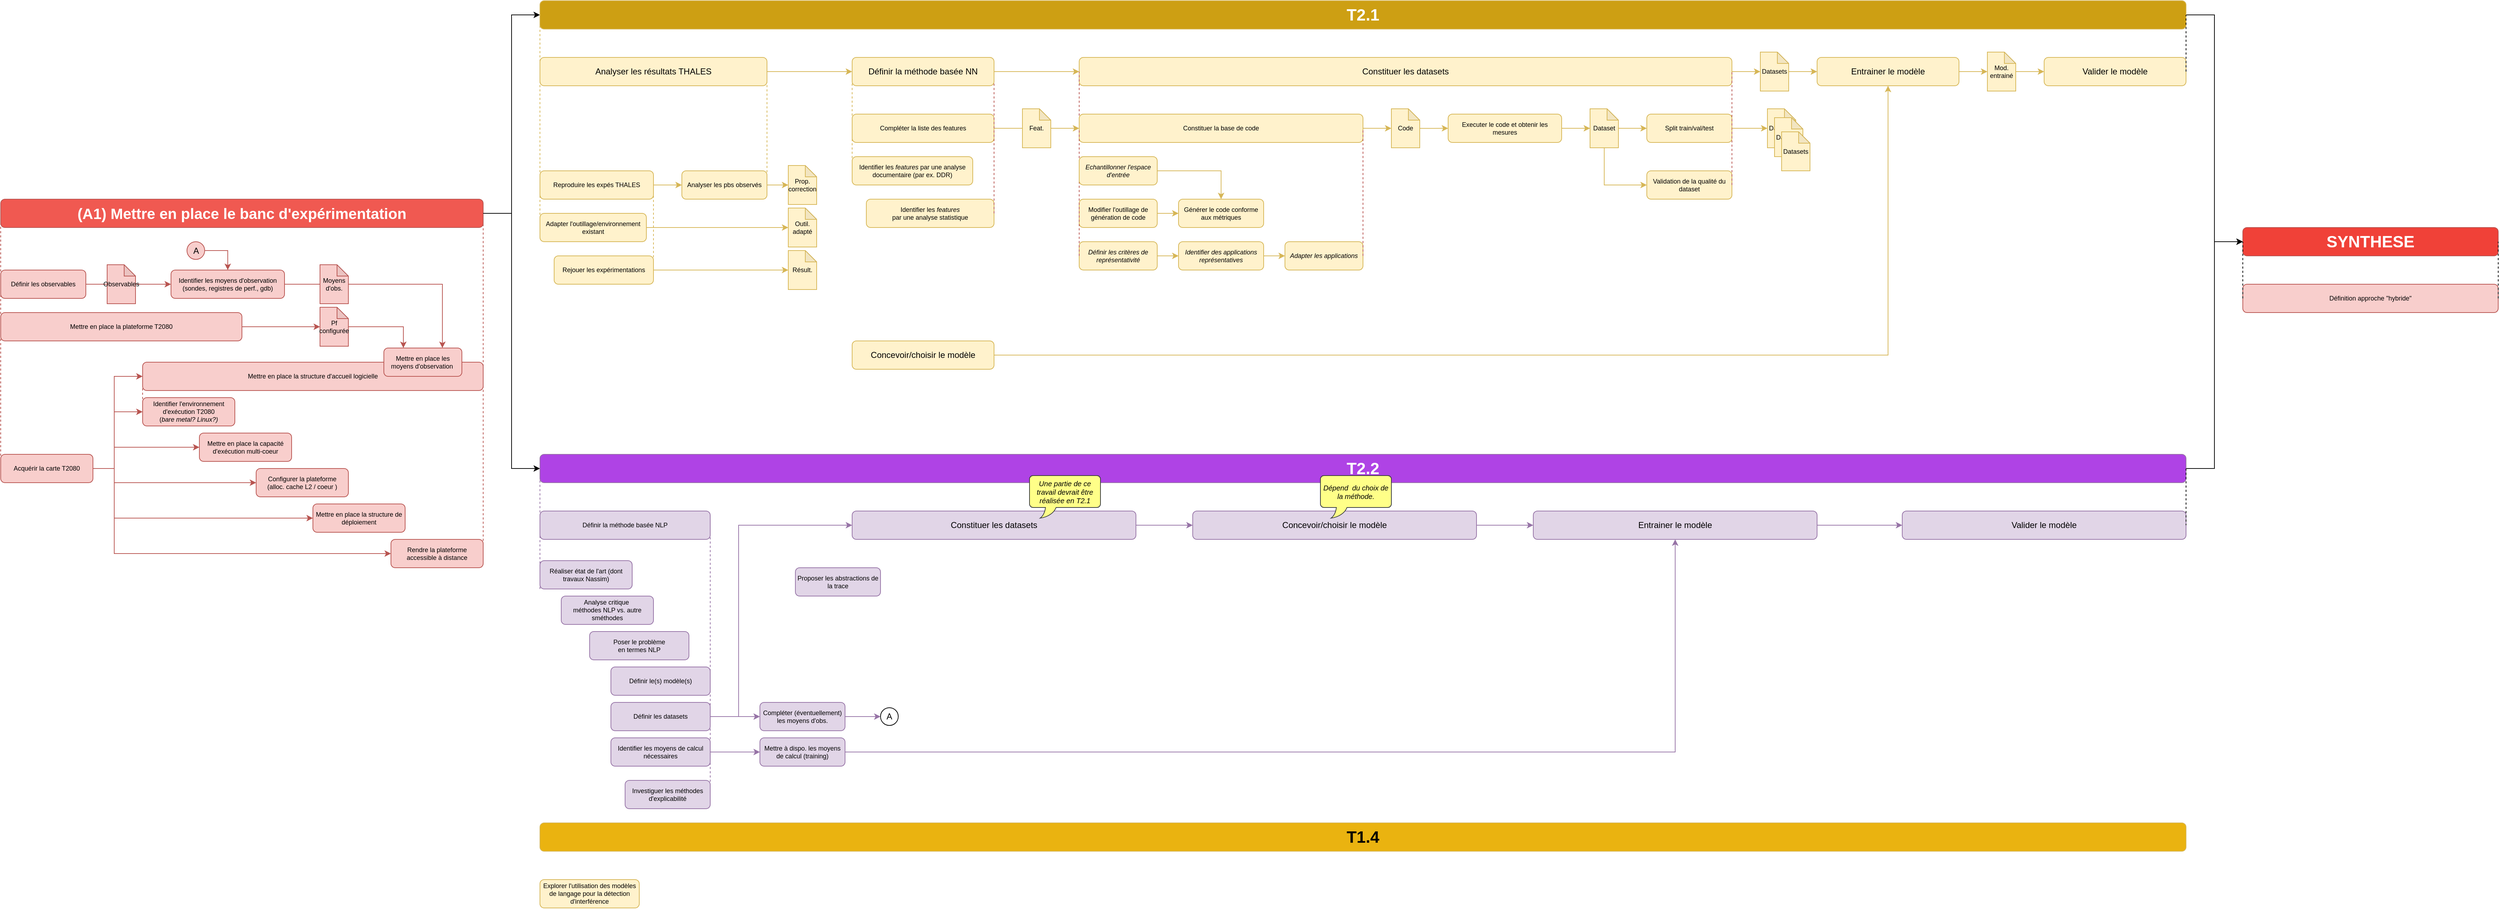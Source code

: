 <mxfile version="26.0.7">
  <diagram name="Page-1" id="Dc1wXV0wrsYBxKNEe2hL">
    <mxGraphModel dx="4893" dy="5510" grid="1" gridSize="10" guides="1" tooltips="1" connect="1" arrows="1" fold="1" page="1" pageScale="1" pageWidth="3300" pageHeight="4681" math="0" shadow="0">
      <root>
        <mxCell id="0" />
        <mxCell id="1" parent="0" />
        <mxCell id="D9PfC0_vNRn3CqfPcU_y-24" style="edgeStyle=orthogonalEdgeStyle;rounded=0;orthogonalLoop=1;jettySize=auto;html=1;entryX=0;entryY=0.5;entryDx=0;entryDy=0;fillColor=#fff2cc;strokeColor=#d6b656;align=center;verticalAlign=middle;fontFamily=Helvetica;fontSize=11;fontColor=default;labelBackgroundColor=default;endArrow=classic;" parent="1" source="D9PfC0_vNRn3CqfPcU_y-1" target="HARdlWa18HNiX25xkkua-41" edge="1">
          <mxGeometry relative="1" as="geometry">
            <mxPoint x="1350" y="60" as="targetPoint" />
          </mxGeometry>
        </mxCell>
        <mxCell id="D9PfC0_vNRn3CqfPcU_y-1" value="Compléter la liste des features" style="rounded=1;whiteSpace=wrap;html=1;strokeColor=#d6b656;align=center;verticalAlign=middle;fontFamily=Helvetica;fontSize=9;fillColor=#fff2cc;fontColor=default;" parent="1" vertex="1">
          <mxGeometry x="1120" y="-40" width="200" height="40" as="geometry" />
        </mxCell>
        <mxCell id="HARdlWa18HNiX25xkkua-61" style="edgeStyle=orthogonalEdgeStyle;rounded=0;orthogonalLoop=1;jettySize=auto;html=1;entryX=0;entryY=0.5;entryDx=0;entryDy=0;strokeColor=#d6b656;align=center;verticalAlign=middle;fontFamily=Helvetica;fontSize=11;fontColor=default;labelBackgroundColor=default;endArrow=classic;fillColor=#fff2cc;entryPerimeter=0;" edge="1" parent="1" source="D9PfC0_vNRn3CqfPcU_y-2" target="HARdlWa18HNiX25xkkua-104">
          <mxGeometry relative="1" as="geometry" />
        </mxCell>
        <mxCell id="D9PfC0_vNRn3CqfPcU_y-2" value="Constituer les datasets" style="rounded=1;whiteSpace=wrap;html=1;strokeColor=#d6b656;align=center;verticalAlign=middle;fontFamily=Helvetica;fontSize=12;fillColor=#fff2cc;fontColor=default;" parent="1" vertex="1">
          <mxGeometry x="1440" y="-120" width="920" height="40" as="geometry" />
        </mxCell>
        <mxCell id="D9PfC0_vNRn3CqfPcU_y-35" style="edgeStyle=orthogonalEdgeStyle;rounded=0;orthogonalLoop=1;jettySize=auto;html=1;entryX=0;entryY=0.5;entryDx=0;entryDy=0;fillColor=#fff2cc;strokeColor=#d6b656;align=center;verticalAlign=middle;fontFamily=Helvetica;fontSize=11;fontColor=default;labelBackgroundColor=default;endArrow=classic;" parent="1" source="D9PfC0_vNRn3CqfPcU_y-3" target="D9PfC0_vNRn3CqfPcU_y-33" edge="1">
          <mxGeometry relative="1" as="geometry" />
        </mxCell>
        <mxCell id="D9PfC0_vNRn3CqfPcU_y-3" value="Identifier des applications représentatives" style="rounded=1;whiteSpace=wrap;html=1;fontStyle=2;strokeColor=#d6b656;align=center;verticalAlign=middle;fontFamily=Helvetica;fontSize=9;fillColor=#fff2cc;fontColor=default;" parent="1" vertex="1">
          <mxGeometry x="1580" y="140" width="120" height="40" as="geometry" />
        </mxCell>
        <mxCell id="D9PfC0_vNRn3CqfPcU_y-34" style="edgeStyle=orthogonalEdgeStyle;rounded=0;orthogonalLoop=1;jettySize=auto;html=1;fillColor=#fff2cc;strokeColor=#d6b656;align=center;verticalAlign=middle;fontFamily=Helvetica;fontSize=11;fontColor=default;labelBackgroundColor=default;endArrow=classic;" parent="1" source="D9PfC0_vNRn3CqfPcU_y-4" target="D9PfC0_vNRn3CqfPcU_y-3" edge="1">
          <mxGeometry relative="1" as="geometry" />
        </mxCell>
        <mxCell id="D9PfC0_vNRn3CqfPcU_y-4" value="Définir les critères de représentativité" style="rounded=1;whiteSpace=wrap;html=1;fontStyle=2;strokeColor=#d6b656;align=center;verticalAlign=middle;fontFamily=Helvetica;fontSize=9;fillColor=#fff2cc;fontColor=default;" parent="1" vertex="1">
          <mxGeometry x="1440" y="140" width="110" height="40" as="geometry" />
        </mxCell>
        <mxCell id="D9PfC0_vNRn3CqfPcU_y-6" value="Définir la méthode basée NLP" style="rounded=1;whiteSpace=wrap;html=1;strokeColor=#9673a6;align=center;verticalAlign=middle;fontFamily=Helvetica;fontSize=9;fillColor=#e1d5e7;" parent="1" vertex="1">
          <mxGeometry x="680" y="520" width="240" height="40" as="geometry" />
        </mxCell>
        <mxCell id="D9PfC0_vNRn3CqfPcU_y-7" value="Proposer les abstractions de la trace" style="rounded=1;whiteSpace=wrap;html=1;strokeColor=#9673a6;align=center;verticalAlign=middle;fontFamily=Helvetica;fontSize=9;fillColor=#e1d5e7;" parent="1" vertex="1">
          <mxGeometry x="1040" y="600" width="120" height="40" as="geometry" />
        </mxCell>
        <mxCell id="a8Mv1S5u0KbBKHDu59hJ-23" style="edgeStyle=orthogonalEdgeStyle;rounded=0;orthogonalLoop=1;jettySize=auto;html=1;entryX=0;entryY=0.5;entryDx=0;entryDy=0;fillColor=#fff2cc;strokeColor=#d6b656;align=center;verticalAlign=middle;fontFamily=Helvetica;fontSize=11;fontColor=default;labelBackgroundColor=default;endArrow=classic;" parent="1" target="a8Mv1S5u0KbBKHDu59hJ-22" edge="1">
          <mxGeometry relative="1" as="geometry">
            <mxPoint x="2180" y="10" as="sourcePoint" />
            <Array as="points">
              <mxPoint x="2180" y="-20" />
              <mxPoint x="2180" y="160" />
            </Array>
          </mxGeometry>
        </mxCell>
        <mxCell id="a8Mv1S5u0KbBKHDu59hJ-26" style="edgeStyle=orthogonalEdgeStyle;rounded=0;orthogonalLoop=1;jettySize=auto;html=1;entryX=0;entryY=0.5;entryDx=0;entryDy=0;fillColor=#fff2cc;strokeColor=#d6b656;align=center;verticalAlign=middle;fontFamily=Helvetica;fontSize=11;fontColor=default;labelBackgroundColor=default;endArrow=classic;" parent="1" source="D9PfC0_vNRn3CqfPcU_y-8" target="a8Mv1S5u0KbBKHDu59hJ-25" edge="1">
          <mxGeometry relative="1" as="geometry" />
        </mxCell>
        <mxCell id="D9PfC0_vNRn3CqfPcU_y-8" value="Executer le code et obtenir les mesures" style="rounded=1;whiteSpace=wrap;html=1;strokeColor=#d6b656;align=center;verticalAlign=middle;fontFamily=Helvetica;fontSize=9;fillColor=#fff2cc;fontColor=default;" parent="1" vertex="1">
          <mxGeometry x="1960" y="-40" width="160" height="40" as="geometry" />
        </mxCell>
        <mxCell id="a8Mv1S5u0KbBKHDu59hJ-8" style="edgeStyle=orthogonalEdgeStyle;rounded=0;orthogonalLoop=1;jettySize=auto;html=1;fillColor=#f8cecc;strokeColor=#b85450;" parent="1" source="D9PfC0_vNRn3CqfPcU_y-9" target="a8Mv1S5u0KbBKHDu59hJ-7" edge="1">
          <mxGeometry relative="1" as="geometry" />
        </mxCell>
        <mxCell id="D9PfC0_vNRn3CqfPcU_y-9" value="Définir les observables" style="rounded=1;whiteSpace=wrap;html=1;strokeColor=#b85450;align=center;verticalAlign=middle;fontFamily=Helvetica;fontSize=9;fillColor=#f8cecc;" parent="1" vertex="1">
          <mxGeometry x="-80" y="180" width="120" height="40" as="geometry" />
        </mxCell>
        <mxCell id="D9PfC0_vNRn3CqfPcU_y-16" value="Identifier les &lt;i&gt;features &lt;br&gt;&lt;/i&gt;par une analyse statistique" style="rounded=1;whiteSpace=wrap;html=1;fontSize=9;fillColor=#fff2cc;strokeColor=#d6b656;align=center;verticalAlign=middle;fontFamily=Helvetica;fontColor=default;" parent="1" vertex="1">
          <mxGeometry x="1140" y="80" width="180" height="40" as="geometry" />
        </mxCell>
        <mxCell id="D9PfC0_vNRn3CqfPcU_y-19" value="Identifier les &lt;i&gt;features &lt;/i&gt;par une analyse documentaire (par ex. DDR)" style="rounded=1;whiteSpace=wrap;html=1;fontSize=9;fillColor=#fff2cc;strokeColor=#d6b656;align=center;verticalAlign=middle;fontFamily=Helvetica;fontColor=default;" parent="1" vertex="1">
          <mxGeometry x="1120" y="20" width="170" height="40" as="geometry" />
        </mxCell>
        <mxCell id="D9PfC0_vNRn3CqfPcU_y-27" style="edgeStyle=orthogonalEdgeStyle;rounded=0;orthogonalLoop=1;jettySize=auto;html=1;entryX=0;entryY=0.5;entryDx=0;entryDy=0;fillColor=#fff2cc;strokeColor=#d6b656;align=center;verticalAlign=middle;fontFamily=Helvetica;fontSize=11;fontColor=default;labelBackgroundColor=default;endArrow=classic;" parent="1" source="D9PfC0_vNRn3CqfPcU_y-23" target="D9PfC0_vNRn3CqfPcU_y-25" edge="1">
          <mxGeometry relative="1" as="geometry" />
        </mxCell>
        <mxCell id="D9PfC0_vNRn3CqfPcU_y-23" value="Modifier l&#39;outillage de génération de code" style="rounded=1;whiteSpace=wrap;html=1;strokeColor=#d6b656;align=center;verticalAlign=middle;fontFamily=Helvetica;fontSize=9;fillColor=#fff2cc;fontColor=default;" parent="1" vertex="1">
          <mxGeometry x="1440" y="80" width="110" height="40" as="geometry" />
        </mxCell>
        <mxCell id="D9PfC0_vNRn3CqfPcU_y-25" value="Générer le code conforme aux métriques" style="rounded=1;whiteSpace=wrap;html=1;strokeColor=#d6b656;align=center;verticalAlign=middle;fontFamily=Helvetica;fontSize=9;fillColor=#fff2cc;fontColor=default;" parent="1" vertex="1">
          <mxGeometry x="1580" y="80" width="120" height="40" as="geometry" />
        </mxCell>
        <mxCell id="D9PfC0_vNRn3CqfPcU_y-33" value="Adapter les applications" style="rounded=1;whiteSpace=wrap;html=1;fontStyle=2;strokeColor=#d6b656;align=center;verticalAlign=middle;fontFamily=Helvetica;fontSize=9;fillColor=#fff2cc;fontColor=default;" parent="1" vertex="1">
          <mxGeometry x="1730" y="140" width="110" height="40" as="geometry" />
        </mxCell>
        <mxCell id="D9PfC0_vNRn3CqfPcU_y-36" value="Investiguer les méthodes d&#39;explicabilité" style="rounded=1;whiteSpace=wrap;html=1;strokeColor=#9673a6;align=center;verticalAlign=middle;fontFamily=Helvetica;fontSize=9;fillColor=#e1d5e7;" parent="1" vertex="1">
          <mxGeometry x="800" y="900" width="120" height="40" as="geometry" />
        </mxCell>
        <mxCell id="D9PfC0_vNRn3CqfPcU_y-37" value="Mettre en place la capacité d&#39;exécution multi-coeur" style="rounded=1;whiteSpace=wrap;html=1;fontSize=9;fillColor=#f8cecc;strokeColor=#b85450;" parent="1" vertex="1">
          <mxGeometry x="200" y="410" width="130" height="40" as="geometry" />
        </mxCell>
        <mxCell id="a8Mv1S5u0KbBKHDu59hJ-1" value="Mettre en place la plateforme T2080" style="rounded=1;whiteSpace=wrap;html=1;fontSize=9;fillColor=#f8cecc;strokeColor=#b85450;" parent="1" vertex="1">
          <mxGeometry x="-80" y="240" width="340" height="40" as="geometry" />
        </mxCell>
        <mxCell id="a8Mv1S5u0KbBKHDu59hJ-2" value="Identifier l&#39;environnement d&#39;exécution T2080&lt;br&gt;(&lt;i&gt;bare metal? Linux?)&lt;/i&gt;" style="rounded=1;whiteSpace=wrap;html=1;fontSize=9;fillColor=#f8cecc;strokeColor=#b85450;" parent="1" vertex="1">
          <mxGeometry x="120" y="360" width="130" height="40" as="geometry" />
        </mxCell>
        <mxCell id="a8Mv1S5u0KbBKHDu59hJ-3" value="Mettre en place la structure d&#39;accueil logicielle" style="rounded=1;whiteSpace=wrap;html=1;fontSize=9;fillColor=#f8cecc;strokeColor=#b85450;" parent="1" vertex="1">
          <mxGeometry x="120" y="310" width="480" height="40" as="geometry" />
        </mxCell>
        <mxCell id="a8Mv1S5u0KbBKHDu59hJ-4" value="Configurer la plateforme&lt;br&gt;(alloc. cache L2 / coeur )" style="rounded=1;whiteSpace=wrap;html=1;fontSize=9;fillColor=#f8cecc;strokeColor=#b85450;" parent="1" vertex="1">
          <mxGeometry x="280" y="460" width="130" height="40" as="geometry" />
        </mxCell>
        <mxCell id="HARdlWa18HNiX25xkkua-97" style="edgeStyle=orthogonalEdgeStyle;rounded=0;orthogonalLoop=1;jettySize=auto;html=1;entryX=0.5;entryY=1;entryDx=0;entryDy=0;strokeColor=#9673a6;align=center;verticalAlign=middle;fontFamily=Helvetica;fontSize=11;fontColor=default;labelBackgroundColor=default;endArrow=classic;fillColor=#e1d5e7;" edge="1" parent="1" source="a8Mv1S5u0KbBKHDu59hJ-5" target="HARdlWa18HNiX25xkkua-63">
          <mxGeometry relative="1" as="geometry" />
        </mxCell>
        <mxCell id="a8Mv1S5u0KbBKHDu59hJ-5" value="Mettre à dispo. les moyens de calcul (training)" style="rounded=1;whiteSpace=wrap;html=1;strokeColor=#9673a6;align=center;verticalAlign=middle;fontFamily=Helvetica;fontSize=9;fillColor=#e1d5e7;" parent="1" vertex="1">
          <mxGeometry x="990" y="840" width="120" height="40" as="geometry" />
        </mxCell>
        <mxCell id="a8Mv1S5u0KbBKHDu59hJ-6" value="Rendre la plateforme accessible à distance" style="rounded=1;whiteSpace=wrap;html=1;strokeColor=#b85450;align=center;verticalAlign=middle;fontFamily=Helvetica;fontSize=9;fillColor=#f8cecc;" parent="1" vertex="1">
          <mxGeometry x="470" y="560" width="130" height="40" as="geometry" />
        </mxCell>
        <mxCell id="a8Mv1S5u0KbBKHDu59hJ-9" style="edgeStyle=orthogonalEdgeStyle;rounded=0;orthogonalLoop=1;jettySize=auto;html=1;entryX=0.75;entryY=0;entryDx=0;entryDy=0;fillColor=#f8cecc;strokeColor=#b85450;" parent="1" source="a8Mv1S5u0KbBKHDu59hJ-7" target="D9PfC0_vNRn3CqfPcU_y-38" edge="1">
          <mxGeometry relative="1" as="geometry" />
        </mxCell>
        <mxCell id="a8Mv1S5u0KbBKHDu59hJ-7" value="Identifier les moyens d&#39;observation&lt;br&gt;(sondes, registres de perf., gdb)" style="rounded=1;whiteSpace=wrap;html=1;strokeColor=#b85450;align=center;verticalAlign=middle;fontFamily=Helvetica;fontSize=9;fillColor=#f8cecc;" parent="1" vertex="1">
          <mxGeometry x="160" y="180" width="160" height="40" as="geometry" />
        </mxCell>
        <mxCell id="a8Mv1S5u0KbBKHDu59hJ-13" style="edgeStyle=orthogonalEdgeStyle;rounded=0;orthogonalLoop=1;jettySize=auto;html=1;entryX=0;entryY=0.5;entryDx=0;entryDy=0;fillColor=#fff2cc;strokeColor=#d6b656;" parent="1" source="a8Mv1S5u0KbBKHDu59hJ-10" target="a8Mv1S5u0KbBKHDu59hJ-11" edge="1">
          <mxGeometry relative="1" as="geometry" />
        </mxCell>
        <mxCell id="a8Mv1S5u0KbBKHDu59hJ-10" value="Reproduire les expés THALES" style="rounded=1;whiteSpace=wrap;html=1;strokeColor=#d6b656;align=center;verticalAlign=middle;fontFamily=Helvetica;fontSize=9;fillColor=#fff2cc;" parent="1" vertex="1">
          <mxGeometry x="680" y="40" width="160" height="40" as="geometry" />
        </mxCell>
        <mxCell id="a8Mv1S5u0KbBKHDu59hJ-11" value="Analyser les pbs observés" style="rounded=1;whiteSpace=wrap;html=1;strokeColor=#d6b656;align=center;verticalAlign=middle;fontFamily=Helvetica;fontSize=9;fillColor=#fff2cc;" parent="1" vertex="1">
          <mxGeometry x="880" y="40" width="120" height="40" as="geometry" />
        </mxCell>
        <mxCell id="a8Mv1S5u0KbBKHDu59hJ-14" value="Adapter l&#39;outillage/environnement existant" style="rounded=1;whiteSpace=wrap;html=1;strokeColor=#d6b656;align=center;verticalAlign=middle;fontFamily=Helvetica;fontSize=9;fillColor=#fff2cc;" parent="1" vertex="1">
          <mxGeometry x="680" y="100" width="150" height="40" as="geometry" />
        </mxCell>
        <mxCell id="a8Mv1S5u0KbBKHDu59hJ-19" value="Entrainer le modèle" style="rounded=1;whiteSpace=wrap;html=1;fillColor=#fff2cc;strokeColor=#d6b656;" parent="1" vertex="1">
          <mxGeometry x="2480" y="-120" width="200" height="40" as="geometry" />
        </mxCell>
        <mxCell id="HARdlWa18HNiX25xkkua-47" style="edgeStyle=orthogonalEdgeStyle;rounded=0;orthogonalLoop=1;jettySize=auto;html=1;strokeColor=#d6b656;align=center;verticalAlign=middle;fontFamily=Helvetica;fontSize=11;fontColor=default;labelBackgroundColor=default;endArrow=classic;fillColor=#fff2cc;" edge="1" parent="1" source="a8Mv1S5u0KbBKHDu59hJ-20" target="a8Mv1S5u0KbBKHDu59hJ-19">
          <mxGeometry relative="1" as="geometry" />
        </mxCell>
        <mxCell id="a8Mv1S5u0KbBKHDu59hJ-20" value="Concevoir/choisir le modèle" style="rounded=1;whiteSpace=wrap;html=1;fillColor=#fff2cc;strokeColor=#d6b656;align=center;verticalAlign=middle;fontFamily=Helvetica;fontSize=12;fontColor=default;" parent="1" vertex="1">
          <mxGeometry x="1120" y="280" width="200" height="40" as="geometry" />
        </mxCell>
        <mxCell id="a8Mv1S5u0KbBKHDu59hJ-22" value="Validation de la qualité du dataset" style="rounded=1;whiteSpace=wrap;html=1;strokeColor=#d6b656;align=center;verticalAlign=middle;fontFamily=Helvetica;fontSize=9;fillColor=#fff2cc;fontColor=default;" parent="1" vertex="1">
          <mxGeometry x="2240" y="40" width="120" height="40" as="geometry" />
        </mxCell>
        <mxCell id="a8Mv1S5u0KbBKHDu59hJ-24" value="Valider le modèle" style="rounded=1;whiteSpace=wrap;html=1;fillColor=#fff2cc;strokeColor=#d6b656;" parent="1" vertex="1">
          <mxGeometry x="2800" y="-120" width="200" height="40" as="geometry" />
        </mxCell>
        <mxCell id="a8Mv1S5u0KbBKHDu59hJ-25" value="Split train/val/test" style="rounded=1;whiteSpace=wrap;html=1;strokeColor=#d6b656;align=center;verticalAlign=middle;fontFamily=Helvetica;fontSize=9;fillColor=#fff2cc;fontColor=default;" parent="1" vertex="1">
          <mxGeometry x="2240" y="-40" width="120" height="40" as="geometry" />
        </mxCell>
        <mxCell id="HARdlWa18HNiX25xkkua-1" value="Réaliser état de l&#39;art (dont travaux Nassim)" style="rounded=1;whiteSpace=wrap;html=1;strokeColor=#9673a6;align=center;verticalAlign=middle;fontFamily=Helvetica;fontSize=9;fillColor=#e1d5e7;" vertex="1" parent="1">
          <mxGeometry x="680" y="590" width="130" height="40" as="geometry" />
        </mxCell>
        <mxCell id="HARdlWa18HNiX25xkkua-2" value="Analyse critique&amp;nbsp;&lt;br&gt;méthodes NLP vs. autre sméthodes" style="rounded=1;whiteSpace=wrap;html=1;strokeColor=#9673a6;align=center;verticalAlign=middle;fontFamily=Helvetica;fontSize=9;fillColor=#e1d5e7;" vertex="1" parent="1">
          <mxGeometry x="710" y="640" width="130" height="40" as="geometry" />
        </mxCell>
        <mxCell id="HARdlWa18HNiX25xkkua-4" style="edgeStyle=orthogonalEdgeStyle;rounded=0;orthogonalLoop=1;jettySize=auto;html=1;entryX=0;entryY=0.5;entryDx=0;entryDy=0;exitX=1;exitY=0.5;exitDx=0;exitDy=0;strokeColor=#9673a6;align=center;verticalAlign=middle;fontFamily=Helvetica;fontSize=11;fontColor=default;labelBackgroundColor=default;endArrow=classic;fillColor=#e1d5e7;" edge="1" parent="1" source="HARdlWa18HNiX25xkkua-3" target="HARdlWa18HNiX25xkkua-19">
          <mxGeometry relative="1" as="geometry" />
        </mxCell>
        <mxCell id="HARdlWa18HNiX25xkkua-3" value="Compléter (éventuellement) les moyens d&#39;obs." style="rounded=1;whiteSpace=wrap;html=1;strokeColor=#9673a6;align=center;verticalAlign=middle;fontFamily=Helvetica;fontSize=9;fillColor=#e1d5e7;" vertex="1" parent="1">
          <mxGeometry x="990" y="790" width="120" height="40" as="geometry" />
        </mxCell>
        <mxCell id="HARdlWa18HNiX25xkkua-13" style="edgeStyle=orthogonalEdgeStyle;rounded=0;orthogonalLoop=1;jettySize=auto;html=1;entryX=0;entryY=0.5;entryDx=0;entryDy=0;fillColor=#f8cecc;strokeColor=#b85450;exitX=1;exitY=0.5;exitDx=0;exitDy=0;" edge="1" parent="1" source="HARdlWa18HNiX25xkkua-5" target="a8Mv1S5u0KbBKHDu59hJ-2">
          <mxGeometry relative="1" as="geometry">
            <Array as="points">
              <mxPoint x="80" y="460" />
              <mxPoint x="80" y="380" />
            </Array>
          </mxGeometry>
        </mxCell>
        <mxCell id="HARdlWa18HNiX25xkkua-14" style="edgeStyle=orthogonalEdgeStyle;rounded=0;orthogonalLoop=1;jettySize=auto;html=1;entryX=0;entryY=0.5;entryDx=0;entryDy=0;fillColor=#f8cecc;strokeColor=#b85450;exitX=1;exitY=0.5;exitDx=0;exitDy=0;" edge="1" parent="1" source="HARdlWa18HNiX25xkkua-5" target="a8Mv1S5u0KbBKHDu59hJ-3">
          <mxGeometry relative="1" as="geometry">
            <Array as="points">
              <mxPoint x="80" y="460" />
              <mxPoint x="80" y="330" />
            </Array>
          </mxGeometry>
        </mxCell>
        <mxCell id="HARdlWa18HNiX25xkkua-15" style="edgeStyle=orthogonalEdgeStyle;rounded=0;orthogonalLoop=1;jettySize=auto;html=1;entryX=0;entryY=0.5;entryDx=0;entryDy=0;fillColor=#f8cecc;strokeColor=#b85450;exitX=1;exitY=0.5;exitDx=0;exitDy=0;" edge="1" parent="1" source="HARdlWa18HNiX25xkkua-5" target="D9PfC0_vNRn3CqfPcU_y-37">
          <mxGeometry relative="1" as="geometry">
            <Array as="points">
              <mxPoint x="80" y="460" />
              <mxPoint x="80" y="430" />
            </Array>
          </mxGeometry>
        </mxCell>
        <mxCell id="HARdlWa18HNiX25xkkua-16" style="edgeStyle=orthogonalEdgeStyle;rounded=0;orthogonalLoop=1;jettySize=auto;html=1;entryX=0;entryY=0.5;entryDx=0;entryDy=0;fillColor=#f8cecc;strokeColor=#b85450;exitX=1;exitY=0.5;exitDx=0;exitDy=0;" edge="1" parent="1" source="HARdlWa18HNiX25xkkua-5" target="a8Mv1S5u0KbBKHDu59hJ-4">
          <mxGeometry relative="1" as="geometry">
            <Array as="points">
              <mxPoint x="80" y="460" />
              <mxPoint x="80" y="480" />
            </Array>
          </mxGeometry>
        </mxCell>
        <mxCell id="HARdlWa18HNiX25xkkua-17" style="edgeStyle=orthogonalEdgeStyle;rounded=0;orthogonalLoop=1;jettySize=auto;html=1;entryX=0;entryY=0.5;entryDx=0;entryDy=0;fillColor=#f8cecc;strokeColor=#b85450;exitX=1;exitY=0.5;exitDx=0;exitDy=0;" edge="1" parent="1" source="HARdlWa18HNiX25xkkua-5" target="a8Mv1S5u0KbBKHDu59hJ-6">
          <mxGeometry relative="1" as="geometry">
            <Array as="points">
              <mxPoint x="80" y="460" />
              <mxPoint x="80" y="580" />
            </Array>
          </mxGeometry>
        </mxCell>
        <mxCell id="HARdlWa18HNiX25xkkua-78" style="edgeStyle=orthogonalEdgeStyle;rounded=0;orthogonalLoop=1;jettySize=auto;html=1;entryX=0;entryY=0.5;entryDx=0;entryDy=0;exitX=1;exitY=0.5;exitDx=0;exitDy=0;strokeColor=#b85450;align=center;verticalAlign=middle;fontFamily=Helvetica;fontSize=11;fontColor=default;labelBackgroundColor=default;endArrow=classic;fillColor=#f8cecc;" edge="1" parent="1" source="HARdlWa18HNiX25xkkua-5" target="HARdlWa18HNiX25xkkua-77">
          <mxGeometry relative="1" as="geometry">
            <Array as="points">
              <mxPoint x="80" y="460" />
              <mxPoint x="80" y="530" />
            </Array>
          </mxGeometry>
        </mxCell>
        <mxCell id="HARdlWa18HNiX25xkkua-5" value="Acquérir la carte T2080" style="rounded=1;whiteSpace=wrap;html=1;fontSize=9;fillColor=#f8cecc;strokeColor=#b85450;" vertex="1" parent="1">
          <mxGeometry x="-80" y="440" width="130" height="40" as="geometry" />
        </mxCell>
        <mxCell id="HARdlWa18HNiX25xkkua-9" style="edgeStyle=orthogonalEdgeStyle;rounded=0;orthogonalLoop=1;jettySize=auto;html=1;entryX=0.25;entryY=0;entryDx=0;entryDy=0;fillColor=#f8cecc;strokeColor=#b85450;" edge="1" parent="1" source="HARdlWa18HNiX25xkkua-6" target="D9PfC0_vNRn3CqfPcU_y-38">
          <mxGeometry relative="1" as="geometry" />
        </mxCell>
        <mxCell id="HARdlWa18HNiX25xkkua-6" value="Pf&lt;div&gt;configurée&lt;/div&gt;" style="shape=note;whiteSpace=wrap;html=1;backgroundOutline=1;darkOpacity=0.05;size=16;fontSize=9;fillColor=#f8cecc;strokeColor=#b85450;" vertex="1" parent="1">
          <mxGeometry x="370" y="232.5" width="40" height="55" as="geometry" />
        </mxCell>
        <mxCell id="HARdlWa18HNiX25xkkua-8" style="edgeStyle=orthogonalEdgeStyle;rounded=0;orthogonalLoop=1;jettySize=auto;html=1;entryX=0;entryY=0.5;entryDx=0;entryDy=0;entryPerimeter=0;fillColor=#f8cecc;strokeColor=#b85450;" edge="1" parent="1" source="a8Mv1S5u0KbBKHDu59hJ-1" target="HARdlWa18HNiX25xkkua-6">
          <mxGeometry relative="1" as="geometry" />
        </mxCell>
        <mxCell id="HARdlWa18HNiX25xkkua-10" value="Poser le problème &lt;br&gt;en termes NLP" style="rounded=1;whiteSpace=wrap;html=1;strokeColor=#9673a6;align=center;verticalAlign=middle;fontFamily=Helvetica;fontSize=9;fillColor=#e1d5e7;" vertex="1" parent="1">
          <mxGeometry x="750" y="690" width="140" height="40" as="geometry" />
        </mxCell>
        <mxCell id="HARdlWa18HNiX25xkkua-54" style="edgeStyle=orthogonalEdgeStyle;rounded=0;orthogonalLoop=1;jettySize=auto;html=1;entryX=0;entryY=0.5;entryDx=0;entryDy=0;" edge="1" parent="1" source="HARdlWa18HNiX25xkkua-11" target="HARdlWa18HNiX25xkkua-51">
          <mxGeometry relative="1" as="geometry" />
        </mxCell>
        <mxCell id="HARdlWa18HNiX25xkkua-11" value="(A1) Mettre en place le banc d&#39;expérimentation" style="rounded=1;whiteSpace=wrap;html=1;fontSize=21;fillColor=light-dark(#f05951, #512d2b);strokeColor=#b85450;fontStyle=1;fontColor=#FFFFFF;" vertex="1" parent="1">
          <mxGeometry x="-80" y="80" width="680" height="40" as="geometry" />
        </mxCell>
        <mxCell id="HARdlWa18HNiX25xkkua-18" value="Moyens&lt;div&gt;d&#39;obs.&lt;/div&gt;" style="shape=note;whiteSpace=wrap;html=1;backgroundOutline=1;darkOpacity=0.05;size=16;fontSize=9;fillColor=#f8cecc;strokeColor=#b85450;" vertex="1" parent="1">
          <mxGeometry x="370" y="172.5" width="40" height="55" as="geometry" />
        </mxCell>
        <mxCell id="HARdlWa18HNiX25xkkua-19" value="A" style="ellipse;whiteSpace=wrap;html=1;aspect=fixed;" vertex="1" parent="1">
          <mxGeometry x="1160" y="797.5" width="25" height="25" as="geometry" />
        </mxCell>
        <mxCell id="HARdlWa18HNiX25xkkua-20" value="Observables" style="shape=note;whiteSpace=wrap;html=1;backgroundOutline=1;darkOpacity=0.05;size=16;fontSize=9;fillColor=#f8cecc;strokeColor=#b85450;" vertex="1" parent="1">
          <mxGeometry x="70" y="172.5" width="40" height="55" as="geometry" />
        </mxCell>
        <mxCell id="D9PfC0_vNRn3CqfPcU_y-38" value="Mettre en place les moyens d&#39;observation&amp;nbsp;" style="rounded=1;whiteSpace=wrap;html=1;strokeColor=#b85450;align=center;verticalAlign=middle;fontFamily=Helvetica;fontSize=9;fillColor=#f8cecc;" parent="1" vertex="1">
          <mxGeometry x="460" y="290" width="110" height="40" as="geometry" />
        </mxCell>
        <mxCell id="HARdlWa18HNiX25xkkua-21" value="Rejouer les expérimentations" style="rounded=1;whiteSpace=wrap;html=1;strokeColor=#d6b656;align=center;verticalAlign=middle;fontFamily=Helvetica;fontSize=9;fillColor=#fff2cc;" vertex="1" parent="1">
          <mxGeometry x="700" y="160" width="140" height="40" as="geometry" />
        </mxCell>
        <mxCell id="HARdlWa18HNiX25xkkua-22" value="" style="endArrow=none;dashed=1;html=1;rounded=0;entryX=0;entryY=0.5;entryDx=0;entryDy=0;exitX=0;exitY=0.5;exitDx=0;exitDy=0;fillColor=#f8cecc;strokeColor=#b85450;" edge="1" parent="1" source="HARdlWa18HNiX25xkkua-5" target="a8Mv1S5u0KbBKHDu59hJ-1">
          <mxGeometry width="50" height="50" relative="1" as="geometry">
            <mxPoint x="570" y="550" as="sourcePoint" />
            <mxPoint x="620" y="500" as="targetPoint" />
          </mxGeometry>
        </mxCell>
        <mxCell id="HARdlWa18HNiX25xkkua-23" value="" style="endArrow=none;dashed=1;html=1;rounded=0;exitX=0;exitY=0.5;exitDx=0;exitDy=0;fillColor=#f8cecc;strokeColor=#b85450;" edge="1" parent="1" source="a8Mv1S5u0KbBKHDu59hJ-2">
          <mxGeometry width="50" height="50" relative="1" as="geometry">
            <mxPoint x="259" y="410" as="sourcePoint" />
            <mxPoint x="120" y="330" as="targetPoint" />
          </mxGeometry>
        </mxCell>
        <mxCell id="HARdlWa18HNiX25xkkua-24" value="" style="endArrow=none;dashed=1;html=1;rounded=0;entryX=0;entryY=0.5;entryDx=0;entryDy=0;fillColor=#e1d5e7;strokeColor=#9673a6;" edge="1" parent="1" target="HARdlWa18HNiX25xkkua-53">
          <mxGeometry width="50" height="50" relative="1" as="geometry">
            <mxPoint x="680" y="630" as="sourcePoint" />
            <mxPoint x="680" y="560" as="targetPoint" />
          </mxGeometry>
        </mxCell>
        <mxCell id="HARdlWa18HNiX25xkkua-25" value="" style="endArrow=none;dashed=1;html=1;rounded=0;entryX=1;entryY=0.5;entryDx=0;entryDy=0;exitX=1;exitY=0.5;exitDx=0;exitDy=0;fillColor=#e1d5e7;strokeColor=#9673a6;" edge="1" parent="1" source="D9PfC0_vNRn3CqfPcU_y-36" target="D9PfC0_vNRn3CqfPcU_y-6">
          <mxGeometry width="50" height="50" relative="1" as="geometry">
            <mxPoint x="890" y="605" as="sourcePoint" />
            <mxPoint x="890" y="535" as="targetPoint" />
          </mxGeometry>
        </mxCell>
        <mxCell id="HARdlWa18HNiX25xkkua-27" style="edgeStyle=orthogonalEdgeStyle;rounded=0;orthogonalLoop=1;jettySize=auto;html=1;entryX=0.5;entryY=0;entryDx=0;entryDy=0;exitX=1;exitY=0.5;exitDx=0;exitDy=0;fillColor=#f8cecc;strokeColor=#b85450;" edge="1" parent="1" source="HARdlWa18HNiX25xkkua-26" target="a8Mv1S5u0KbBKHDu59hJ-7">
          <mxGeometry relative="1" as="geometry" />
        </mxCell>
        <mxCell id="HARdlWa18HNiX25xkkua-26" value="A" style="ellipse;whiteSpace=wrap;html=1;aspect=fixed;fillColor=#f8cecc;strokeColor=#b85450;" vertex="1" parent="1">
          <mxGeometry x="182.5" y="140" width="25" height="25" as="geometry" />
        </mxCell>
        <mxCell id="HARdlWa18HNiX25xkkua-28" value="" style="endArrow=none;dashed=1;html=1;rounded=0;entryX=0;entryY=0.5;entryDx=0;entryDy=0;exitX=0;exitY=0.5;exitDx=0;exitDy=0;fillColor=#f8cecc;strokeColor=#b85450;" edge="1" parent="1" source="a8Mv1S5u0KbBKHDu59hJ-1" target="HARdlWa18HNiX25xkkua-11">
          <mxGeometry width="50" height="50" relative="1" as="geometry">
            <mxPoint x="-70" y="410" as="sourcePoint" />
            <mxPoint x="-70" y="270" as="targetPoint" />
          </mxGeometry>
        </mxCell>
        <mxCell id="HARdlWa18HNiX25xkkua-29" value="" style="endArrow=none;dashed=1;html=1;rounded=0;entryX=1;entryY=0.5;entryDx=0;entryDy=0;exitX=1;exitY=0.5;exitDx=0;exitDy=0;fillColor=#f8cecc;strokeColor=#b85450;" edge="1" parent="1" source="a8Mv1S5u0KbBKHDu59hJ-6" target="HARdlWa18HNiX25xkkua-11">
          <mxGeometry width="50" height="50" relative="1" as="geometry">
            <mxPoint x="560" y="260" as="sourcePoint" />
            <mxPoint x="560" y="100" as="targetPoint" />
          </mxGeometry>
        </mxCell>
        <mxCell id="HARdlWa18HNiX25xkkua-31" style="edgeStyle=orthogonalEdgeStyle;rounded=0;orthogonalLoop=1;jettySize=auto;html=1;entryX=0;entryY=0.5;entryDx=0;entryDy=0;fillColor=#e1d5e7;strokeColor=#9673a6;" edge="1" parent="1" source="HARdlWa18HNiX25xkkua-30" target="a8Mv1S5u0KbBKHDu59hJ-5">
          <mxGeometry relative="1" as="geometry" />
        </mxCell>
        <mxCell id="HARdlWa18HNiX25xkkua-30" value="Identifier les moyens de calcul nécessaires" style="rounded=1;whiteSpace=wrap;html=1;strokeColor=#9673a6;align=center;verticalAlign=middle;fontFamily=Helvetica;fontSize=9;fillColor=#e1d5e7;" vertex="1" parent="1">
          <mxGeometry x="780" y="840" width="140" height="40" as="geometry" />
        </mxCell>
        <mxCell id="HARdlWa18HNiX25xkkua-32" value="Définir le(s) modèle(s)" style="rounded=1;whiteSpace=wrap;html=1;strokeColor=#9673a6;align=center;verticalAlign=middle;fontFamily=Helvetica;fontSize=9;fillColor=#e1d5e7;" vertex="1" parent="1">
          <mxGeometry x="780" y="740" width="140" height="40" as="geometry" />
        </mxCell>
        <mxCell id="HARdlWa18HNiX25xkkua-34" style="edgeStyle=orthogonalEdgeStyle;rounded=0;orthogonalLoop=1;jettySize=auto;html=1;entryX=0;entryY=0.5;entryDx=0;entryDy=0;fillColor=#e1d5e7;strokeColor=#9673a6;" edge="1" parent="1" source="HARdlWa18HNiX25xkkua-33" target="HARdlWa18HNiX25xkkua-3">
          <mxGeometry relative="1" as="geometry" />
        </mxCell>
        <mxCell id="HARdlWa18HNiX25xkkua-96" style="edgeStyle=orthogonalEdgeStyle;rounded=0;orthogonalLoop=1;jettySize=auto;html=1;exitX=1;exitY=0.5;exitDx=0;exitDy=0;entryX=0;entryY=0.5;entryDx=0;entryDy=0;strokeColor=#9673a6;align=center;verticalAlign=middle;fontFamily=Helvetica;fontSize=11;fontColor=default;labelBackgroundColor=default;endArrow=classic;fillColor=#e1d5e7;" edge="1" parent="1" source="HARdlWa18HNiX25xkkua-33" target="HARdlWa18HNiX25xkkua-89">
          <mxGeometry relative="1" as="geometry">
            <Array as="points">
              <mxPoint x="960" y="810" />
              <mxPoint x="960" y="540" />
            </Array>
          </mxGeometry>
        </mxCell>
        <mxCell id="HARdlWa18HNiX25xkkua-33" value="Définir les datasets" style="rounded=1;whiteSpace=wrap;html=1;strokeColor=#9673a6;align=center;verticalAlign=middle;fontFamily=Helvetica;fontSize=9;fillColor=#e1d5e7;" vertex="1" parent="1">
          <mxGeometry x="780" y="790" width="140" height="40" as="geometry" />
        </mxCell>
        <mxCell id="HARdlWa18HNiX25xkkua-102" style="edgeStyle=orthogonalEdgeStyle;rounded=0;orthogonalLoop=1;jettySize=auto;html=1;entryX=0;entryY=0.5;entryDx=0;entryDy=0;strokeColor=#d6b656;align=center;verticalAlign=middle;fontFamily=Helvetica;fontSize=11;fontColor=default;labelBackgroundColor=default;endArrow=classic;fillColor=#fff2cc;" edge="1" parent="1" source="HARdlWa18HNiX25xkkua-35" target="HARdlWa18HNiX25xkkua-83">
          <mxGeometry relative="1" as="geometry" />
        </mxCell>
        <mxCell id="HARdlWa18HNiX25xkkua-35" value="Analyser les résultats THALES" style="rounded=1;whiteSpace=wrap;html=1;strokeColor=#d6b656;align=center;verticalAlign=middle;fontFamily=Helvetica;fontSize=12;fillColor=#fff2cc;" vertex="1" parent="1">
          <mxGeometry x="680" y="-120" width="320" height="40" as="geometry" />
        </mxCell>
        <mxCell id="HARdlWa18HNiX25xkkua-36" value="" style="endArrow=none;dashed=1;html=1;rounded=0;entryX=0;entryY=0.5;entryDx=0;entryDy=0;exitX=0;exitY=0.5;exitDx=0;exitDy=0;fillColor=#fff2cc;strokeColor=#d6b656;" edge="1" parent="1" source="a8Mv1S5u0KbBKHDu59hJ-14" target="HARdlWa18HNiX25xkkua-51">
          <mxGeometry width="50" height="50" relative="1" as="geometry">
            <mxPoint x="580" y="150" as="sourcePoint" />
            <mxPoint x="580" y="-90" as="targetPoint" />
          </mxGeometry>
        </mxCell>
        <mxCell id="HARdlWa18HNiX25xkkua-37" value="" style="endArrow=none;dashed=1;html=1;rounded=0;entryX=1;entryY=0.5;entryDx=0;entryDy=0;exitX=1;exitY=0.5;exitDx=0;exitDy=0;fillColor=#fff2cc;strokeColor=#d6b656;" edge="1" parent="1" source="a8Mv1S5u0KbBKHDu59hJ-11" target="HARdlWa18HNiX25xkkua-35">
          <mxGeometry width="50" height="50" relative="1" as="geometry">
            <mxPoint x="690" y="110" as="sourcePoint" />
            <mxPoint x="690" y="-90" as="targetPoint" />
          </mxGeometry>
        </mxCell>
        <mxCell id="HARdlWa18HNiX25xkkua-38" value="" style="endArrow=none;dashed=1;html=1;rounded=0;entryX=1;entryY=0.5;entryDx=0;entryDy=0;exitX=1;exitY=0.5;exitDx=0;exitDy=0;fillColor=#fff2cc;strokeColor=#d6b656;" edge="1" parent="1" source="HARdlWa18HNiX25xkkua-21" target="a8Mv1S5u0KbBKHDu59hJ-10">
          <mxGeometry width="50" height="50" relative="1" as="geometry">
            <mxPoint x="690" y="128" as="sourcePoint" />
            <mxPoint x="690" y="-130" as="targetPoint" />
          </mxGeometry>
        </mxCell>
        <mxCell id="HARdlWa18HNiX25xkkua-39" value="" style="endArrow=none;dashed=1;html=1;rounded=0;entryX=0;entryY=0.5;entryDx=0;entryDy=0;exitX=0;exitY=0.5;exitDx=0;exitDy=0;fillColor=#f8cecc;strokeColor=#b85450;" edge="1" parent="1" source="HARdlWa18HNiX25xkkua-41" target="D9PfC0_vNRn3CqfPcU_y-2">
          <mxGeometry width="50" height="50" relative="1" as="geometry">
            <mxPoint x="1090" y="110" as="sourcePoint" />
            <mxPoint x="1090" y="-90" as="targetPoint" />
          </mxGeometry>
        </mxCell>
        <mxCell id="HARdlWa18HNiX25xkkua-40" value="" style="endArrow=none;dashed=1;html=1;rounded=0;entryX=1;entryY=0.5;entryDx=0;entryDy=0;exitX=1;exitY=0.5;exitDx=0;exitDy=0;fillColor=#f8cecc;strokeColor=#b85450;" edge="1" parent="1" source="D9PfC0_vNRn3CqfPcU_y-16" target="HARdlWa18HNiX25xkkua-83">
          <mxGeometry width="50" height="50" relative="1" as="geometry">
            <mxPoint x="1130" y="190" as="sourcePoint" />
            <mxPoint x="1130" y="-150" as="targetPoint" />
          </mxGeometry>
        </mxCell>
        <mxCell id="HARdlWa18HNiX25xkkua-41" value="Constituer la base de code" style="rounded=1;whiteSpace=wrap;html=1;strokeColor=#d6b656;align=center;verticalAlign=middle;fontFamily=Helvetica;fontSize=9;fillColor=#fff2cc;fontColor=default;" vertex="1" parent="1">
          <mxGeometry x="1440" y="-40" width="400" height="40" as="geometry" />
        </mxCell>
        <mxCell id="HARdlWa18HNiX25xkkua-42" value="" style="endArrow=none;dashed=1;html=1;rounded=0;entryX=0;entryY=0.5;entryDx=0;entryDy=0;exitX=0;exitY=0.5;exitDx=0;exitDy=0;fillColor=#f8cecc;strokeColor=#b85450;" edge="1" parent="1" source="D9PfC0_vNRn3CqfPcU_y-4" target="HARdlWa18HNiX25xkkua-41">
          <mxGeometry width="50" height="50" relative="1" as="geometry">
            <mxPoint x="1170" y="190" as="sourcePoint" />
            <mxPoint x="1170" y="-130" as="targetPoint" />
          </mxGeometry>
        </mxCell>
        <mxCell id="HARdlWa18HNiX25xkkua-43" value="" style="endArrow=none;dashed=1;html=1;rounded=0;entryX=1;entryY=0.5;entryDx=0;entryDy=0;exitX=1;exitY=0.5;exitDx=0;exitDy=0;fillColor=#f8cecc;strokeColor=#b85450;" edge="1" parent="1" source="D9PfC0_vNRn3CqfPcU_y-33" target="HARdlWa18HNiX25xkkua-41">
          <mxGeometry width="50" height="50" relative="1" as="geometry">
            <mxPoint x="1360" y="130" as="sourcePoint" />
            <mxPoint x="1360" y="-10" as="targetPoint" />
          </mxGeometry>
        </mxCell>
        <mxCell id="HARdlWa18HNiX25xkkua-44" value="" style="endArrow=none;dashed=1;html=1;rounded=0;entryX=1;entryY=0.5;entryDx=0;entryDy=0;exitX=1;exitY=0.5;exitDx=0;exitDy=0;fillColor=#f8cecc;strokeColor=#b85450;" edge="1" parent="1" source="a8Mv1S5u0KbBKHDu59hJ-22" target="D9PfC0_vNRn3CqfPcU_y-2">
          <mxGeometry width="50" height="50" relative="1" as="geometry">
            <mxPoint x="1170" y="230" as="sourcePoint" />
            <mxPoint x="1170" y="-90" as="targetPoint" />
          </mxGeometry>
        </mxCell>
        <mxCell id="HARdlWa18HNiX25xkkua-49" style="edgeStyle=orthogonalEdgeStyle;rounded=0;orthogonalLoop=1;jettySize=auto;html=1;entryX=0;entryY=0.5;entryDx=0;entryDy=0;strokeColor=#d6b656;align=center;verticalAlign=middle;fontFamily=Helvetica;fontSize=11;fontColor=default;labelBackgroundColor=default;endArrow=classic;fillColor=#fff2cc;" edge="1" parent="1" source="HARdlWa18HNiX25xkkua-114" target="a8Mv1S5u0KbBKHDu59hJ-24">
          <mxGeometry relative="1" as="geometry" />
        </mxCell>
        <mxCell id="HARdlWa18HNiX25xkkua-70" style="edgeStyle=orthogonalEdgeStyle;rounded=0;orthogonalLoop=1;jettySize=auto;html=1;entryX=0;entryY=0.5;entryDx=0;entryDy=0;" edge="1" parent="1" source="HARdlWa18HNiX25xkkua-51" target="HARdlWa18HNiX25xkkua-69">
          <mxGeometry relative="1" as="geometry" />
        </mxCell>
        <mxCell id="HARdlWa18HNiX25xkkua-51" value="T2.1" style="rounded=1;whiteSpace=wrap;html=1;strokeColor=#d6b656;align=center;verticalAlign=middle;fontFamily=Helvetica;fontSize=23;fillColor=light-dark(#cd9f13, #281d00);fontStyle=1;fontColor=light-dark(#ffffff, #ededed);" vertex="1" parent="1">
          <mxGeometry x="680" y="-200" width="2320" height="40" as="geometry" />
        </mxCell>
        <mxCell id="HARdlWa18HNiX25xkkua-52" value="" style="endArrow=none;dashed=1;html=1;rounded=0;entryX=1;entryY=0.5;entryDx=0;entryDy=0;exitX=1;exitY=0.5;exitDx=0;exitDy=0;" edge="1" parent="1" source="a8Mv1S5u0KbBKHDu59hJ-24" target="HARdlWa18HNiX25xkkua-51">
          <mxGeometry width="50" height="50" relative="1" as="geometry">
            <mxPoint x="2720" y="-100" as="sourcePoint" />
            <mxPoint x="2090" y="-90" as="targetPoint" />
          </mxGeometry>
        </mxCell>
        <mxCell id="HARdlWa18HNiX25xkkua-71" style="edgeStyle=orthogonalEdgeStyle;rounded=0;orthogonalLoop=1;jettySize=auto;html=1;entryX=0;entryY=0.5;entryDx=0;entryDy=0;" edge="1" parent="1" source="HARdlWa18HNiX25xkkua-53" target="HARdlWa18HNiX25xkkua-69">
          <mxGeometry relative="1" as="geometry" />
        </mxCell>
        <mxCell id="HARdlWa18HNiX25xkkua-53" value="T2.2" style="rounded=1;whiteSpace=wrap;html=1;strokeColor=#9673a6;align=center;verticalAlign=middle;fontFamily=Helvetica;fontSize=23;fillColor=light-dark(#af43e5, #392f3f);fontStyle=1;fontColor=light-dark(#ffffff, #ededed);" vertex="1" parent="1">
          <mxGeometry x="680" y="440" width="2320" height="40" as="geometry" />
        </mxCell>
        <mxCell id="HARdlWa18HNiX25xkkua-55" style="edgeStyle=orthogonalEdgeStyle;rounded=0;orthogonalLoop=1;jettySize=auto;html=1;entryX=0;entryY=0.5;entryDx=0;entryDy=0;exitX=1;exitY=0.5;exitDx=0;exitDy=0;" edge="1" parent="1" source="HARdlWa18HNiX25xkkua-11" target="HARdlWa18HNiX25xkkua-53">
          <mxGeometry relative="1" as="geometry">
            <mxPoint x="600" y="260" as="sourcePoint" />
            <mxPoint x="690" y="-170" as="targetPoint" />
          </mxGeometry>
        </mxCell>
        <mxCell id="HARdlWa18HNiX25xkkua-66" style="edgeStyle=orthogonalEdgeStyle;rounded=0;orthogonalLoop=1;jettySize=auto;html=1;entryX=0;entryY=0.5;entryDx=0;entryDy=0;strokeColor=#9673a6;align=center;verticalAlign=middle;fontFamily=Helvetica;fontSize=11;fontColor=default;labelBackgroundColor=default;endArrow=classic;fillColor=#e1d5e7;" edge="1" parent="1" source="HARdlWa18HNiX25xkkua-62" target="HARdlWa18HNiX25xkkua-63">
          <mxGeometry relative="1" as="geometry" />
        </mxCell>
        <mxCell id="HARdlWa18HNiX25xkkua-62" value="Concevoir/choisir le modèle" style="rounded=1;whiteSpace=wrap;html=1;fillColor=#e1d5e7;strokeColor=#9673a6;" vertex="1" parent="1">
          <mxGeometry x="1600" y="520" width="400" height="40" as="geometry" />
        </mxCell>
        <mxCell id="HARdlWa18HNiX25xkkua-63" value="Entrainer le modèle" style="rounded=1;whiteSpace=wrap;html=1;fillColor=#e1d5e7;strokeColor=#9673a6;" vertex="1" parent="1">
          <mxGeometry x="2080" y="520" width="400" height="40" as="geometry" />
        </mxCell>
        <mxCell id="HARdlWa18HNiX25xkkua-64" value="Valider le modèle" style="rounded=1;whiteSpace=wrap;html=1;fillColor=#e1d5e7;strokeColor=#9673a6;" vertex="1" parent="1">
          <mxGeometry x="2600" y="520" width="400" height="40" as="geometry" />
        </mxCell>
        <mxCell id="HARdlWa18HNiX25xkkua-68" style="edgeStyle=orthogonalEdgeStyle;rounded=0;orthogonalLoop=1;jettySize=auto;html=1;exitX=1;exitY=0.5;exitDx=0;exitDy=0;entryX=0;entryY=0.5;entryDx=0;entryDy=0;strokeColor=#9673a6;align=center;verticalAlign=middle;fontFamily=Helvetica;fontSize=11;fontColor=default;labelBackgroundColor=default;endArrow=classic;fillColor=#e1d5e7;" edge="1" parent="1" source="HARdlWa18HNiX25xkkua-63" target="HARdlWa18HNiX25xkkua-64">
          <mxGeometry relative="1" as="geometry">
            <mxPoint x="2440" y="540" as="sourcePoint" />
          </mxGeometry>
        </mxCell>
        <mxCell id="HARdlWa18HNiX25xkkua-69" value="SYNTHESE" style="rounded=1;whiteSpace=wrap;html=1;fillColor=light-dark(#f04138, #512d2b);strokeColor=#b85450;fontSize=23;fontStyle=1;fontColor=#FFFFFF;" vertex="1" parent="1">
          <mxGeometry x="3080" y="120" width="360" height="40" as="geometry" />
        </mxCell>
        <mxCell id="HARdlWa18HNiX25xkkua-72" value="Définition approche &quot;hybride&quot;" style="rounded=1;whiteSpace=wrap;html=1;strokeColor=#b85450;align=center;verticalAlign=middle;fontFamily=Helvetica;fontSize=9;fillColor=#f8cecc;" vertex="1" parent="1">
          <mxGeometry x="3080" y="200" width="360" height="40" as="geometry" />
        </mxCell>
        <mxCell id="HARdlWa18HNiX25xkkua-73" value="" style="endArrow=none;dashed=1;html=1;rounded=0;entryX=0;entryY=0.5;entryDx=0;entryDy=0;exitX=0;exitY=0.5;exitDx=0;exitDy=0;" edge="1" parent="1" source="HARdlWa18HNiX25xkkua-72" target="HARdlWa18HNiX25xkkua-69">
          <mxGeometry width="50" height="50" relative="1" as="geometry">
            <mxPoint x="3010" y="470" as="sourcePoint" />
            <mxPoint x="3010" y="-170" as="targetPoint" />
          </mxGeometry>
        </mxCell>
        <mxCell id="HARdlWa18HNiX25xkkua-74" value="" style="endArrow=none;dashed=1;html=1;rounded=0;entryX=1;entryY=0.5;entryDx=0;entryDy=0;exitX=1;exitY=0.5;exitDx=0;exitDy=0;" edge="1" parent="1" source="HARdlWa18HNiX25xkkua-72" target="HARdlWa18HNiX25xkkua-69">
          <mxGeometry width="50" height="50" relative="1" as="geometry">
            <mxPoint x="3090" y="230" as="sourcePoint" />
            <mxPoint x="3090" y="150" as="targetPoint" />
          </mxGeometry>
        </mxCell>
        <mxCell id="HARdlWa18HNiX25xkkua-77" value="Mettre en place la structure de déploiement" style="rounded=1;whiteSpace=wrap;html=1;fontSize=9;fillColor=#f8cecc;strokeColor=#b85450;" vertex="1" parent="1">
          <mxGeometry x="360" y="510" width="130" height="40" as="geometry" />
        </mxCell>
        <mxCell id="HARdlWa18HNiX25xkkua-80" value="Prop.&lt;br&gt;correction" style="shape=note;whiteSpace=wrap;html=1;backgroundOutline=1;darkOpacity=0.05;size=16;fontSize=9;fillColor=#fff2cc;strokeColor=#d6b656;rounded=1;align=center;verticalAlign=middle;fontFamily=Helvetica;fontColor=default;" vertex="1" parent="1">
          <mxGeometry x="1030" y="32.5" width="40" height="55" as="geometry" />
        </mxCell>
        <mxCell id="HARdlWa18HNiX25xkkua-81" style="edgeStyle=orthogonalEdgeStyle;rounded=0;orthogonalLoop=1;jettySize=auto;html=1;entryX=0;entryY=0.5;entryDx=0;entryDy=0;entryPerimeter=0;strokeColor=#d6b656;align=center;verticalAlign=middle;fontFamily=Helvetica;fontSize=11;fontColor=default;labelBackgroundColor=default;endArrow=classic;fillColor=#fff2cc;" edge="1" parent="1" source="a8Mv1S5u0KbBKHDu59hJ-11" target="HARdlWa18HNiX25xkkua-80">
          <mxGeometry relative="1" as="geometry" />
        </mxCell>
        <mxCell id="HARdlWa18HNiX25xkkua-86" style="edgeStyle=orthogonalEdgeStyle;rounded=0;orthogonalLoop=1;jettySize=auto;html=1;entryX=0;entryY=0.5;entryDx=0;entryDy=0;strokeColor=#d6b656;align=center;verticalAlign=middle;fontFamily=Helvetica;fontSize=11;fontColor=default;labelBackgroundColor=default;endArrow=classic;fillColor=#fff2cc;" edge="1" parent="1" source="HARdlWa18HNiX25xkkua-83" target="D9PfC0_vNRn3CqfPcU_y-2">
          <mxGeometry relative="1" as="geometry" />
        </mxCell>
        <mxCell id="HARdlWa18HNiX25xkkua-83" value="Définir la méthode basée NN" style="rounded=1;whiteSpace=wrap;html=1;strokeColor=#d6b656;align=center;verticalAlign=middle;fontFamily=Helvetica;fontSize=12;fillColor=#fff2cc;fontColor=default;" vertex="1" parent="1">
          <mxGeometry x="1120" y="-120" width="200" height="40" as="geometry" />
        </mxCell>
        <mxCell id="HARdlWa18HNiX25xkkua-84" value="" style="endArrow=none;dashed=1;html=1;rounded=0;entryX=0;entryY=0.5;entryDx=0;entryDy=0;exitX=0;exitY=0.5;exitDx=0;exitDy=0;fillColor=#fff2cc;strokeColor=#d6b656;" edge="1" parent="1" source="D9PfC0_vNRn3CqfPcU_y-19" target="HARdlWa18HNiX25xkkua-83">
          <mxGeometry width="50" height="50" relative="1" as="geometry">
            <mxPoint x="1010" y="70" as="sourcePoint" />
            <mxPoint x="1010" y="-90" as="targetPoint" />
          </mxGeometry>
        </mxCell>
        <mxCell id="HARdlWa18HNiX25xkkua-88" style="edgeStyle=orthogonalEdgeStyle;rounded=0;orthogonalLoop=1;jettySize=auto;html=1;strokeColor=#d6b656;align=center;verticalAlign=middle;fontFamily=Helvetica;fontSize=11;fontColor=default;labelBackgroundColor=default;endArrow=classic;fillColor=#fff2cc;" edge="1" parent="1" source="HARdlWa18HNiX25xkkua-87" target="D9PfC0_vNRn3CqfPcU_y-25">
          <mxGeometry relative="1" as="geometry" />
        </mxCell>
        <mxCell id="HARdlWa18HNiX25xkkua-87" value="Echantillonner l&#39;espace d&#39;entrée" style="rounded=1;whiteSpace=wrap;html=1;fontStyle=2;strokeColor=#d6b656;align=center;verticalAlign=middle;fontFamily=Helvetica;fontSize=9;fillColor=#fff2cc;fontColor=default;" vertex="1" parent="1">
          <mxGeometry x="1440" y="20" width="110" height="40" as="geometry" />
        </mxCell>
        <mxCell id="HARdlWa18HNiX25xkkua-90" style="edgeStyle=orthogonalEdgeStyle;rounded=0;orthogonalLoop=1;jettySize=auto;html=1;strokeColor=#9673a6;align=center;verticalAlign=middle;fontFamily=Helvetica;fontSize=11;fontColor=default;labelBackgroundColor=default;endArrow=classic;fillColor=#e1d5e7;" edge="1" parent="1" source="HARdlWa18HNiX25xkkua-89" target="HARdlWa18HNiX25xkkua-62">
          <mxGeometry relative="1" as="geometry" />
        </mxCell>
        <mxCell id="HARdlWa18HNiX25xkkua-89" value="Constituer les datasets" style="rounded=1;whiteSpace=wrap;html=1;fillColor=#e1d5e7;strokeColor=#9673a6;" vertex="1" parent="1">
          <mxGeometry x="1120" y="520" width="400" height="40" as="geometry" />
        </mxCell>
        <mxCell id="HARdlWa18HNiX25xkkua-91" value="Une partie de ce travail devrait être réalisée en T2.1" style="whiteSpace=wrap;html=1;shape=mxgraph.basic.roundRectCallout;dx=30;dy=15;size=5;boundedLbl=1;direction=east;fontSize=10;fontStyle=2;fillColor=#ffff88;strokeColor=#36393d;" vertex="1" parent="1">
          <mxGeometry x="1370" y="470" width="100" height="60" as="geometry" />
        </mxCell>
        <mxCell id="HARdlWa18HNiX25xkkua-92" value="Dépend&amp;nbsp; du choix de la méthode." style="whiteSpace=wrap;html=1;shape=mxgraph.basic.roundRectCallout;dx=30;dy=15;size=5;boundedLbl=1;direction=east;fontSize=10;fontStyle=2;fillColor=#ffff88;strokeColor=#36393d;" vertex="1" parent="1">
          <mxGeometry x="1780" y="470" width="100" height="60" as="geometry" />
        </mxCell>
        <mxCell id="HARdlWa18HNiX25xkkua-93" value="" style="endArrow=none;dashed=1;html=1;rounded=0;entryX=1;entryY=0.5;entryDx=0;entryDy=0;exitX=1;exitY=0.5;exitDx=0;exitDy=0;" edge="1" parent="1" source="HARdlWa18HNiX25xkkua-53" target="HARdlWa18HNiX25xkkua-64">
          <mxGeometry width="50" height="50" relative="1" as="geometry">
            <mxPoint x="2730" y="-90" as="sourcePoint" />
            <mxPoint x="2730" y="-170" as="targetPoint" />
          </mxGeometry>
        </mxCell>
        <mxCell id="HARdlWa18HNiX25xkkua-94" value="T1.4" style="rounded=1;whiteSpace=wrap;html=1;strokeColor=#d6b656;align=center;verticalAlign=middle;fontFamily=Helvetica;fontSize=23;fillColor=light-dark(#eab310, #281d00);fontStyle=1;" vertex="1" parent="1">
          <mxGeometry x="680" y="960" width="2320" height="40" as="geometry" />
        </mxCell>
        <mxCell id="HARdlWa18HNiX25xkkua-95" value="Explorer l&#39;utilisation des modèles de langage pour la détection d&#39;interférence" style="rounded=1;whiteSpace=wrap;html=1;strokeColor=#d6b656;align=center;verticalAlign=middle;fontFamily=Helvetica;fontSize=9;fillColor=#fff2cc;" vertex="1" parent="1">
          <mxGeometry x="680" y="1040" width="140" height="40" as="geometry" />
        </mxCell>
        <mxCell id="HARdlWa18HNiX25xkkua-98" value="Outil.&lt;div&gt;adapté&lt;/div&gt;" style="shape=note;whiteSpace=wrap;html=1;backgroundOutline=1;darkOpacity=0.05;size=16;fontSize=9;fillColor=#fff2cc;strokeColor=#d6b656;rounded=1;align=center;verticalAlign=middle;fontFamily=Helvetica;fontColor=default;" vertex="1" parent="1">
          <mxGeometry x="1030" y="92.5" width="40" height="55" as="geometry" />
        </mxCell>
        <mxCell id="HARdlWa18HNiX25xkkua-99" style="edgeStyle=orthogonalEdgeStyle;rounded=0;orthogonalLoop=1;jettySize=auto;html=1;entryX=0;entryY=0.5;entryDx=0;entryDy=0;entryPerimeter=0;strokeColor=#d6b656;align=center;verticalAlign=middle;fontFamily=Helvetica;fontSize=11;fontColor=default;labelBackgroundColor=default;endArrow=classic;fillColor=#fff2cc;" edge="1" parent="1" source="a8Mv1S5u0KbBKHDu59hJ-14" target="HARdlWa18HNiX25xkkua-98">
          <mxGeometry relative="1" as="geometry" />
        </mxCell>
        <mxCell id="HARdlWa18HNiX25xkkua-100" value="Résult." style="shape=note;whiteSpace=wrap;html=1;backgroundOutline=1;darkOpacity=0.05;size=16;fontSize=9;fillColor=#fff2cc;strokeColor=#d6b656;rounded=1;align=center;verticalAlign=middle;fontFamily=Helvetica;fontColor=default;" vertex="1" parent="1">
          <mxGeometry x="1030" y="152.5" width="40" height="55" as="geometry" />
        </mxCell>
        <mxCell id="HARdlWa18HNiX25xkkua-101" style="edgeStyle=orthogonalEdgeStyle;rounded=0;orthogonalLoop=1;jettySize=auto;html=1;exitX=1;exitY=0.5;exitDx=0;exitDy=0;entryX=0;entryY=0.5;entryDx=0;entryDy=0;entryPerimeter=0;strokeColor=#d6b656;align=center;verticalAlign=middle;fontFamily=Helvetica;fontSize=11;fontColor=default;labelBackgroundColor=default;endArrow=classic;fillColor=#fff2cc;" edge="1" parent="1" source="HARdlWa18HNiX25xkkua-21" target="HARdlWa18HNiX25xkkua-100">
          <mxGeometry relative="1" as="geometry" />
        </mxCell>
        <mxCell id="HARdlWa18HNiX25xkkua-103" value="Feat." style="shape=note;whiteSpace=wrap;html=1;backgroundOutline=1;darkOpacity=0.05;size=16;fontSize=9;fillColor=#fff2cc;strokeColor=#d6b656;rounded=1;align=center;verticalAlign=middle;fontFamily=Helvetica;fontColor=default;" vertex="1" parent="1">
          <mxGeometry x="1360" y="-47.5" width="40" height="55" as="geometry" />
        </mxCell>
        <mxCell id="HARdlWa18HNiX25xkkua-106" value="Code" style="shape=note;whiteSpace=wrap;html=1;backgroundOutline=1;darkOpacity=0.05;size=16;fontSize=9;fillColor=#fff2cc;strokeColor=#d6b656;rounded=1;align=center;verticalAlign=middle;fontFamily=Helvetica;fontColor=default;" vertex="1" parent="1">
          <mxGeometry x="1880" y="-47.5" width="40" height="55" as="geometry" />
        </mxCell>
        <mxCell id="HARdlWa18HNiX25xkkua-107" style="edgeStyle=orthogonalEdgeStyle;rounded=0;orthogonalLoop=1;jettySize=auto;html=1;entryX=0;entryY=0.5;entryDx=0;entryDy=0;entryPerimeter=0;strokeColor=#d6b656;align=center;verticalAlign=middle;fontFamily=Helvetica;fontSize=11;fontColor=default;labelBackgroundColor=default;endArrow=classic;fillColor=#fff2cc;" edge="1" parent="1" source="HARdlWa18HNiX25xkkua-41" target="HARdlWa18HNiX25xkkua-106">
          <mxGeometry relative="1" as="geometry" />
        </mxCell>
        <mxCell id="HARdlWa18HNiX25xkkua-108" style="edgeStyle=orthogonalEdgeStyle;rounded=0;orthogonalLoop=1;jettySize=auto;html=1;entryX=0;entryY=0.5;entryDx=0;entryDy=0;exitX=0.991;exitY=0.502;exitDx=0;exitDy=0;exitPerimeter=0;strokeColor=#d6b656;align=center;verticalAlign=middle;fontFamily=Helvetica;fontSize=11;fontColor=default;labelBackgroundColor=default;endArrow=classic;fillColor=#fff2cc;" edge="1" parent="1" source="HARdlWa18HNiX25xkkua-106" target="D9PfC0_vNRn3CqfPcU_y-8">
          <mxGeometry relative="1" as="geometry">
            <mxPoint x="1850" y="-10" as="sourcePoint" />
            <mxPoint x="1910" y="-10" as="targetPoint" />
          </mxGeometry>
        </mxCell>
        <mxCell id="HARdlWa18HNiX25xkkua-109" value="Datasets" style="shape=note;whiteSpace=wrap;html=1;backgroundOutline=1;darkOpacity=0.05;size=16;fontSize=9;fillColor=#fff2cc;strokeColor=#d6b656;rounded=1;align=center;verticalAlign=middle;fontFamily=Helvetica;fontColor=default;" vertex="1" parent="1">
          <mxGeometry x="2410" y="-47.5" width="40" height="55" as="geometry" />
        </mxCell>
        <mxCell id="HARdlWa18HNiX25xkkua-104" value="Datasets" style="shape=note;whiteSpace=wrap;html=1;backgroundOutline=1;darkOpacity=0.05;size=16;fontSize=9;fillColor=#fff2cc;strokeColor=#d6b656;rounded=1;align=center;verticalAlign=middle;fontFamily=Helvetica;fontColor=default;" vertex="1" parent="1">
          <mxGeometry x="2400" y="-127.5" width="40" height="55" as="geometry" />
        </mxCell>
        <mxCell id="HARdlWa18HNiX25xkkua-111" value="Datasets" style="shape=note;whiteSpace=wrap;html=1;backgroundOutline=1;darkOpacity=0.05;size=16;fontSize=9;fillColor=#fff2cc;strokeColor=#d6b656;rounded=1;align=center;verticalAlign=middle;fontFamily=Helvetica;fontColor=default;" vertex="1" parent="1">
          <mxGeometry x="2420" y="-35" width="40" height="55" as="geometry" />
        </mxCell>
        <mxCell id="HARdlWa18HNiX25xkkua-112" style="edgeStyle=orthogonalEdgeStyle;rounded=0;orthogonalLoop=1;jettySize=auto;html=1;entryX=0;entryY=0.5;entryDx=0;entryDy=0;entryPerimeter=0;strokeColor=#d6b656;align=center;verticalAlign=middle;fontFamily=Helvetica;fontSize=11;fontColor=default;labelBackgroundColor=default;endArrow=classic;fillColor=#fff2cc;" edge="1" parent="1" source="a8Mv1S5u0KbBKHDu59hJ-25" target="HARdlWa18HNiX25xkkua-109">
          <mxGeometry relative="1" as="geometry" />
        </mxCell>
        <mxCell id="HARdlWa18HNiX25xkkua-115" value="" style="edgeStyle=orthogonalEdgeStyle;rounded=0;orthogonalLoop=1;jettySize=auto;html=1;entryX=0;entryY=0.5;entryDx=0;entryDy=0;strokeColor=#d6b656;align=center;verticalAlign=middle;fontFamily=Helvetica;fontSize=11;fontColor=default;labelBackgroundColor=default;endArrow=classic;fillColor=#fff2cc;" edge="1" parent="1" source="a8Mv1S5u0KbBKHDu59hJ-19" target="HARdlWa18HNiX25xkkua-114">
          <mxGeometry relative="1" as="geometry">
            <mxPoint x="2760" y="-100" as="sourcePoint" />
            <mxPoint x="2880" y="-100" as="targetPoint" />
          </mxGeometry>
        </mxCell>
        <mxCell id="HARdlWa18HNiX25xkkua-114" value="Mod.&lt;div&gt;entrainé&lt;/div&gt;" style="shape=note;whiteSpace=wrap;html=1;backgroundOutline=1;darkOpacity=0.05;size=16;fontSize=9;fillColor=#fff2cc;strokeColor=#d6b656;rounded=1;align=center;verticalAlign=middle;fontFamily=Helvetica;fontColor=default;" vertex="1" parent="1">
          <mxGeometry x="2720" y="-127.5" width="40" height="55" as="geometry" />
        </mxCell>
        <mxCell id="HARdlWa18HNiX25xkkua-117" style="edgeStyle=orthogonalEdgeStyle;rounded=0;orthogonalLoop=1;jettySize=auto;html=1;entryX=0;entryY=0.5;entryDx=0;entryDy=0;strokeColor=#d6b656;align=center;verticalAlign=middle;fontFamily=Helvetica;fontSize=11;fontColor=default;labelBackgroundColor=default;endArrow=classic;fillColor=#fff2cc;" edge="1" parent="1" source="HARdlWa18HNiX25xkkua-104" target="a8Mv1S5u0KbBKHDu59hJ-19">
          <mxGeometry relative="1" as="geometry">
            <mxPoint x="2330" y="-90" as="sourcePoint" />
            <mxPoint x="2370" y="-90" as="targetPoint" />
          </mxGeometry>
        </mxCell>
        <mxCell id="HARdlWa18HNiX25xkkua-110" value="Datasets" style="shape=note;whiteSpace=wrap;html=1;backgroundOutline=1;darkOpacity=0.05;size=16;fontSize=9;fillColor=#fff2cc;strokeColor=#d6b656;rounded=1;align=center;verticalAlign=middle;fontFamily=Helvetica;fontColor=default;" vertex="1" parent="1">
          <mxGeometry x="2430" y="-15" width="40" height="55" as="geometry" />
        </mxCell>
        <mxCell id="HARdlWa18HNiX25xkkua-121" value="" style="edgeStyle=orthogonalEdgeStyle;rounded=0;orthogonalLoop=1;jettySize=auto;html=1;entryX=0;entryY=0.5;entryDx=0;entryDy=0;exitX=1;exitY=0.5;exitDx=0;exitDy=0;fillColor=#fff2cc;strokeColor=#d6b656;align=center;verticalAlign=middle;fontFamily=Helvetica;fontSize=11;fontColor=default;labelBackgroundColor=default;endArrow=classic;" edge="1" parent="1" source="D9PfC0_vNRn3CqfPcU_y-8" target="HARdlWa18HNiX25xkkua-113">
          <mxGeometry relative="1" as="geometry">
            <mxPoint x="2120" y="-20" as="sourcePoint" />
            <mxPoint x="2240" y="160" as="targetPoint" />
          </mxGeometry>
        </mxCell>
        <mxCell id="HARdlWa18HNiX25xkkua-113" value="Dataset" style="shape=note;whiteSpace=wrap;html=1;backgroundOutline=1;darkOpacity=0.05;size=16;fontSize=9;fillColor=#fff2cc;strokeColor=#d6b656;rounded=1;align=center;verticalAlign=middle;fontFamily=Helvetica;fontColor=default;" vertex="1" parent="1">
          <mxGeometry x="2160" y="-47.5" width="40" height="55" as="geometry" />
        </mxCell>
      </root>
    </mxGraphModel>
  </diagram>
</mxfile>
